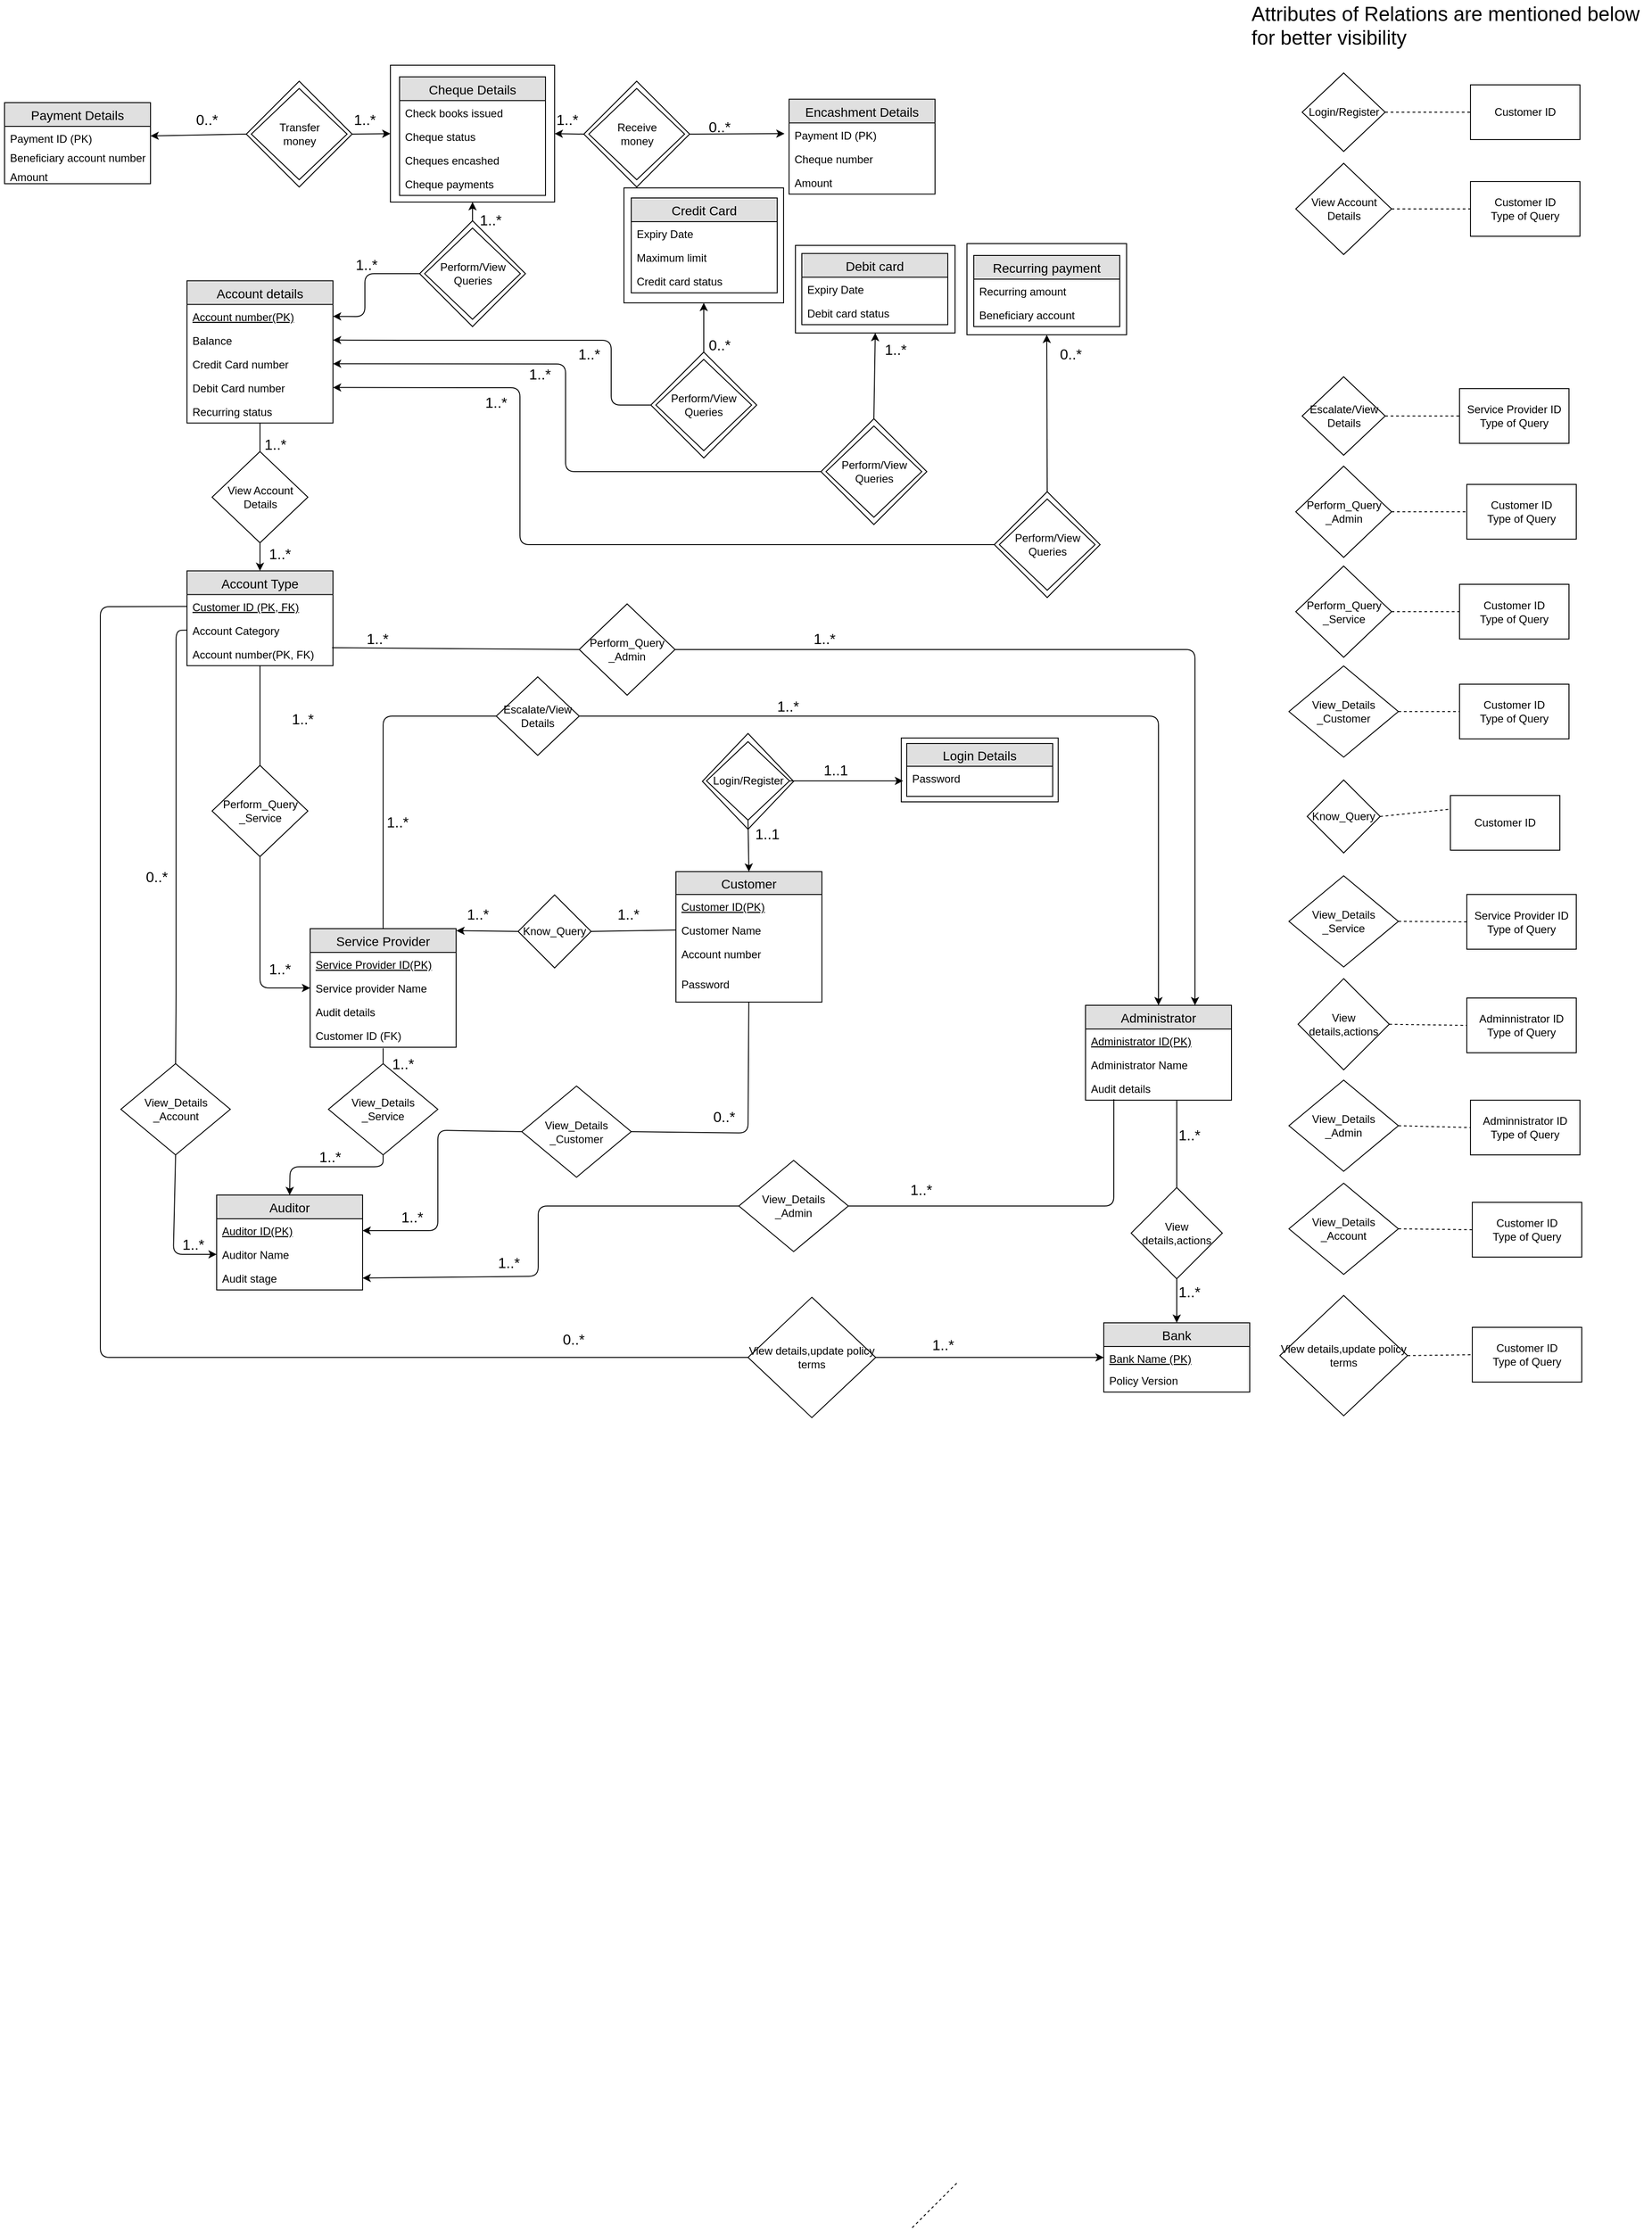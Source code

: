 <mxfile version="12.1.3" pages="1"><diagram id="zpxpKlG2jKu3BXCOAflC" name="Page-1"><mxGraphModel dx="1373" dy="528" grid="1" gridSize="10" guides="1" tooltips="1" connect="1" arrows="1" fold="1" page="1" pageScale="1" pageWidth="827" pageHeight="1169" math="0" shadow="0"><root><mxCell id="0"/><mxCell id="1" parent="0"/><mxCell id="HKjshdr4DJ6nCMioum4p-1" value="" style="rhombus;whiteSpace=wrap;html=1;" vertex="1" parent="1"><mxGeometry x="1130" y="974" width="100" height="105" as="geometry"/></mxCell><mxCell id="HKjshdr4DJ6nCMioum4p-2" value="" style="rounded=0;whiteSpace=wrap;html=1;" vertex="1" parent="1"><mxGeometry x="1348" y="979" width="172" height="70" as="geometry"/></mxCell><mxCell id="HKjshdr4DJ6nCMioum4p-3" value="" style="rounded=0;whiteSpace=wrap;html=1;" vertex="1" parent="1"><mxGeometry x="788" y="241.5" width="180" height="150" as="geometry"/></mxCell><mxCell id="HKjshdr4DJ6nCMioum4p-4" value="" style="rounded=0;whiteSpace=wrap;html=1;" vertex="1" parent="1"><mxGeometry x="1420" y="437" width="175" height="100" as="geometry"/></mxCell><mxCell id="HKjshdr4DJ6nCMioum4p-5" value="" style="rounded=0;whiteSpace=wrap;html=1;" vertex="1" parent="1"><mxGeometry x="1232" y="439" width="175" height="96" as="geometry"/></mxCell><mxCell id="HKjshdr4DJ6nCMioum4p-6" value="" style="rounded=0;whiteSpace=wrap;html=1;" vertex="1" parent="1"><mxGeometry x="1044" y="376" width="175" height="126" as="geometry"/></mxCell><mxCell id="HKjshdr4DJ6nCMioum4p-7" value="" style="group" vertex="1" connectable="0" parent="1"><mxGeometry x="1000" y="259" width="116" height="116" as="geometry"/></mxCell><mxCell id="HKjshdr4DJ6nCMioum4p-8" value="" style="rhombus;whiteSpace=wrap;html=1;" vertex="1" parent="HKjshdr4DJ6nCMioum4p-7"><mxGeometry width="116" height="116" as="geometry"/></mxCell><mxCell id="HKjshdr4DJ6nCMioum4p-9" value="Receive&lt;br&gt;money" style="rhombus;whiteSpace=wrap;html=1;" vertex="1" parent="HKjshdr4DJ6nCMioum4p-7"><mxGeometry x="5.5" y="8" width="105" height="100" as="geometry"/></mxCell><mxCell id="HKjshdr4DJ6nCMioum4p-10" value="Customer" style="swimlane;fontStyle=0;childLayout=stackLayout;horizontal=1;startSize=25;fillColor=#e0e0e0;horizontalStack=0;resizeParent=1;resizeParentMax=0;resizeLast=0;collapsible=1;marginBottom=0;swimlaneFillColor=#ffffff;align=center;fontSize=14;" vertex="1" parent="1"><mxGeometry x="1101" y="1125.5" width="160" height="143" as="geometry"/></mxCell><mxCell id="HKjshdr4DJ6nCMioum4p-11" value="Customer ID(PK)" style="text;strokeColor=none;fillColor=none;spacingLeft=4;spacingRight=4;overflow=hidden;rotatable=0;points=[[0,0.5],[1,0.5]];portConstraint=eastwest;fontSize=12;fontStyle=4" vertex="1" parent="HKjshdr4DJ6nCMioum4p-10"><mxGeometry y="25" width="160" height="26" as="geometry"/></mxCell><mxCell id="HKjshdr4DJ6nCMioum4p-12" value="Customer Name" style="text;strokeColor=none;fillColor=none;spacingLeft=4;spacingRight=4;overflow=hidden;rotatable=0;points=[[0,0.5],[1,0.5]];portConstraint=eastwest;fontSize=12;" vertex="1" parent="HKjshdr4DJ6nCMioum4p-10"><mxGeometry y="51" width="160" height="26" as="geometry"/></mxCell><mxCell id="HKjshdr4DJ6nCMioum4p-13" value="Account number &#10;&#10;&#10;&#10;&#10;&#10;&#10;&#10;&#10;&#10;&#10;&#10;&#10;&#10;&#10;&#10;&#10;" style="text;strokeColor=none;fillColor=none;spacingLeft=4;spacingRight=4;overflow=hidden;rotatable=0;points=[[0,0.5],[1,0.5]];portConstraint=eastwest;fontSize=12;" vertex="1" parent="HKjshdr4DJ6nCMioum4p-10"><mxGeometry y="77" width="160" height="33" as="geometry"/></mxCell><mxCell id="HKjshdr4DJ6nCMioum4p-14" value="Password" style="text;strokeColor=none;fillColor=none;spacingLeft=4;spacingRight=4;overflow=hidden;rotatable=0;points=[[0,0.5],[1,0.5]];portConstraint=eastwest;fontSize=12;" vertex="1" parent="HKjshdr4DJ6nCMioum4p-10"><mxGeometry y="110" width="160" height="33" as="geometry"/></mxCell><mxCell id="HKjshdr4DJ6nCMioum4p-15" value="Service Provider" style="swimlane;fontStyle=0;childLayout=stackLayout;horizontal=1;startSize=26;fillColor=#e0e0e0;horizontalStack=0;resizeParent=1;resizeParentMax=0;resizeLast=0;collapsible=1;marginBottom=0;swimlaneFillColor=#ffffff;align=center;fontSize=14;" vertex="1" parent="1"><mxGeometry x="700" y="1188" width="160" height="130" as="geometry"/></mxCell><mxCell id="HKjshdr4DJ6nCMioum4p-16" value="Service Provider ID(PK)" style="text;strokeColor=none;fillColor=none;spacingLeft=4;spacingRight=4;overflow=hidden;rotatable=0;points=[[0,0.5],[1,0.5]];portConstraint=eastwest;fontSize=12;fontStyle=4" vertex="1" parent="HKjshdr4DJ6nCMioum4p-15"><mxGeometry y="26" width="160" height="26" as="geometry"/></mxCell><mxCell id="HKjshdr4DJ6nCMioum4p-17" value="Service provider Name" style="text;strokeColor=none;fillColor=none;spacingLeft=4;spacingRight=4;overflow=hidden;rotatable=0;points=[[0,0.5],[1,0.5]];portConstraint=eastwest;fontSize=12;" vertex="1" parent="HKjshdr4DJ6nCMioum4p-15"><mxGeometry y="52" width="160" height="26" as="geometry"/></mxCell><mxCell id="HKjshdr4DJ6nCMioum4p-18" value="Audit details" style="text;strokeColor=none;fillColor=none;spacingLeft=4;spacingRight=4;overflow=hidden;rotatable=0;points=[[0,0.5],[1,0.5]];portConstraint=eastwest;fontSize=12;" vertex="1" parent="HKjshdr4DJ6nCMioum4p-15"><mxGeometry y="78" width="160" height="26" as="geometry"/></mxCell><mxCell id="HKjshdr4DJ6nCMioum4p-19" value="Customer ID (FK)" style="text;strokeColor=none;fillColor=none;spacingLeft=4;spacingRight=4;overflow=hidden;rotatable=0;points=[[0,0.5],[1,0.5]];portConstraint=eastwest;fontSize=12;" vertex="1" parent="HKjshdr4DJ6nCMioum4p-15"><mxGeometry y="104" width="160" height="26" as="geometry"/></mxCell><mxCell id="HKjshdr4DJ6nCMioum4p-20" value="Auditor" style="swimlane;fontStyle=0;childLayout=stackLayout;horizontal=1;startSize=26;fillColor=#e0e0e0;horizontalStack=0;resizeParent=1;resizeParentMax=0;resizeLast=0;collapsible=1;marginBottom=0;swimlaneFillColor=#ffffff;align=center;fontSize=14;" vertex="1" parent="1"><mxGeometry x="597.5" y="1480" width="160" height="104" as="geometry"/></mxCell><mxCell id="HKjshdr4DJ6nCMioum4p-21" value="Auditor ID(PK)" style="text;strokeColor=none;fillColor=none;spacingLeft=4;spacingRight=4;overflow=hidden;rotatable=0;points=[[0,0.5],[1,0.5]];portConstraint=eastwest;fontSize=12;fontStyle=4" vertex="1" parent="HKjshdr4DJ6nCMioum4p-20"><mxGeometry y="26" width="160" height="26" as="geometry"/></mxCell><mxCell id="HKjshdr4DJ6nCMioum4p-22" value="Auditor Name" style="text;strokeColor=none;fillColor=none;spacingLeft=4;spacingRight=4;overflow=hidden;rotatable=0;points=[[0,0.5],[1,0.5]];portConstraint=eastwest;fontSize=12;" vertex="1" parent="HKjshdr4DJ6nCMioum4p-20"><mxGeometry y="52" width="160" height="26" as="geometry"/></mxCell><mxCell id="HKjshdr4DJ6nCMioum4p-23" value="Audit stage" style="text;strokeColor=none;fillColor=none;spacingLeft=4;spacingRight=4;overflow=hidden;rotatable=0;points=[[0,0.5],[1,0.5]];portConstraint=eastwest;fontSize=12;" vertex="1" parent="HKjshdr4DJ6nCMioum4p-20"><mxGeometry y="78" width="160" height="26" as="geometry"/></mxCell><mxCell id="HKjshdr4DJ6nCMioum4p-24" value="Bank" style="swimlane;fontStyle=0;childLayout=stackLayout;horizontal=1;startSize=26;fillColor=#e0e0e0;horizontalStack=0;resizeParent=1;resizeParentMax=0;resizeLast=0;collapsible=1;marginBottom=0;swimlaneFillColor=#ffffff;align=center;fontSize=14;" vertex="1" parent="1"><mxGeometry x="1570" y="1620" width="160" height="76" as="geometry"/></mxCell><mxCell id="HKjshdr4DJ6nCMioum4p-25" value="Bank Name (PK)" style="text;strokeColor=none;fillColor=none;spacingLeft=4;spacingRight=4;overflow=hidden;rotatable=0;points=[[0,0.5],[1,0.5]];portConstraint=eastwest;fontSize=12;fontStyle=4" vertex="1" parent="HKjshdr4DJ6nCMioum4p-24"><mxGeometry y="26" width="160" height="24" as="geometry"/></mxCell><mxCell id="HKjshdr4DJ6nCMioum4p-26" value="Policy Version" style="text;strokeColor=none;fillColor=none;spacingLeft=4;spacingRight=4;overflow=hidden;rotatable=0;points=[[0,0.5],[1,0.5]];portConstraint=eastwest;fontSize=12;" vertex="1" parent="HKjshdr4DJ6nCMioum4p-24"><mxGeometry y="50" width="160" height="26" as="geometry"/></mxCell><mxCell id="HKjshdr4DJ6nCMioum4p-27" value="Administrator " style="swimlane;fontStyle=0;childLayout=stackLayout;horizontal=1;startSize=26;fillColor=#e0e0e0;horizontalStack=0;resizeParent=1;resizeParentMax=0;resizeLast=0;collapsible=1;marginBottom=0;swimlaneFillColor=#ffffff;align=center;fontSize=14;" vertex="1" parent="1"><mxGeometry x="1550" y="1272" width="160" height="104" as="geometry"/></mxCell><mxCell id="HKjshdr4DJ6nCMioum4p-28" value="Administrator ID(PK)" style="text;strokeColor=none;fillColor=none;spacingLeft=4;spacingRight=4;overflow=hidden;rotatable=0;points=[[0,0.5],[1,0.5]];portConstraint=eastwest;fontSize=12;fontStyle=4" vertex="1" parent="HKjshdr4DJ6nCMioum4p-27"><mxGeometry y="26" width="160" height="26" as="geometry"/></mxCell><mxCell id="HKjshdr4DJ6nCMioum4p-29" value="Administrator Name" style="text;strokeColor=none;fillColor=none;spacingLeft=4;spacingRight=4;overflow=hidden;rotatable=0;points=[[0,0.5],[1,0.5]];portConstraint=eastwest;fontSize=12;" vertex="1" parent="HKjshdr4DJ6nCMioum4p-27"><mxGeometry y="52" width="160" height="26" as="geometry"/></mxCell><mxCell id="HKjshdr4DJ6nCMioum4p-30" value="Audit details" style="text;strokeColor=none;fillColor=none;spacingLeft=4;spacingRight=4;overflow=hidden;rotatable=0;points=[[0,0.5],[1,0.5]];portConstraint=eastwest;fontSize=12;" vertex="1" parent="HKjshdr4DJ6nCMioum4p-27"><mxGeometry y="78" width="160" height="26" as="geometry"/></mxCell><mxCell id="HKjshdr4DJ6nCMioum4p-31" value="View_Details&lt;br&gt;_Account" style="rhombus;whiteSpace=wrap;html=1;" vertex="1" parent="1"><mxGeometry x="492.5" y="1336" width="120" height="100" as="geometry"/></mxCell><mxCell id="HKjshdr4DJ6nCMioum4p-32" value="View details,update policy terms" style="rhombus;whiteSpace=wrap;html=1;" vertex="1" parent="1"><mxGeometry x="1180" y="1592" width="140" height="132" as="geometry"/></mxCell><mxCell id="HKjshdr4DJ6nCMioum4p-33" value="View details,actions" style="rhombus;whiteSpace=wrap;html=1;" vertex="1" parent="1"><mxGeometry x="1600" y="1471.786" width="100" height="100" as="geometry"/></mxCell><mxCell id="HKjshdr4DJ6nCMioum4p-34" value="Account details" style="swimlane;fontStyle=0;childLayout=stackLayout;horizontal=1;startSize=26;fillColor=#e0e0e0;horizontalStack=0;resizeParent=1;resizeParentMax=0;resizeLast=0;collapsible=1;marginBottom=0;swimlaneFillColor=#ffffff;align=center;fontSize=14;" vertex="1" parent="1"><mxGeometry x="565" y="477.794" width="160" height="156" as="geometry"/></mxCell><mxCell id="HKjshdr4DJ6nCMioum4p-35" value="Account number(PK)" style="text;strokeColor=none;fillColor=none;spacingLeft=4;spacingRight=4;overflow=hidden;rotatable=0;points=[[0,0.5],[1,0.5]];portConstraint=eastwest;fontSize=12;fontStyle=4" vertex="1" parent="HKjshdr4DJ6nCMioum4p-34"><mxGeometry y="26" width="160" height="26" as="geometry"/></mxCell><mxCell id="HKjshdr4DJ6nCMioum4p-36" value="Balance" style="text;strokeColor=none;fillColor=none;spacingLeft=4;spacingRight=4;overflow=hidden;rotatable=0;points=[[0,0.5],[1,0.5]];portConstraint=eastwest;fontSize=12;" vertex="1" parent="HKjshdr4DJ6nCMioum4p-34"><mxGeometry y="52" width="160" height="26" as="geometry"/></mxCell><mxCell id="HKjshdr4DJ6nCMioum4p-37" value="Credit Card number" style="text;strokeColor=none;fillColor=none;spacingLeft=4;spacingRight=4;overflow=hidden;rotatable=0;points=[[0,0.5],[1,0.5]];portConstraint=eastwest;fontSize=12;" vertex="1" parent="HKjshdr4DJ6nCMioum4p-34"><mxGeometry y="78" width="160" height="26" as="geometry"/></mxCell><mxCell id="HKjshdr4DJ6nCMioum4p-38" value="Debit Card number" style="text;strokeColor=none;fillColor=none;spacingLeft=4;spacingRight=4;overflow=hidden;rotatable=0;points=[[0,0.5],[1,0.5]];portConstraint=eastwest;fontSize=12;" vertex="1" parent="HKjshdr4DJ6nCMioum4p-34"><mxGeometry y="104" width="160" height="26" as="geometry"/></mxCell><mxCell id="HKjshdr4DJ6nCMioum4p-39" value="Recurring status" style="text;strokeColor=none;fillColor=none;spacingLeft=4;spacingRight=4;overflow=hidden;rotatable=0;points=[[0,0.5],[1,0.5]];portConstraint=eastwest;fontSize=12;" vertex="1" parent="HKjshdr4DJ6nCMioum4p-34"><mxGeometry y="130" width="160" height="26" as="geometry"/></mxCell><mxCell id="HKjshdr4DJ6nCMioum4p-40" value="Recurring payment" style="swimlane;fontStyle=0;childLayout=stackLayout;horizontal=1;startSize=26;fillColor=#e0e0e0;horizontalStack=0;resizeParent=1;resizeParentMax=0;resizeLast=0;collapsible=1;marginBottom=0;swimlaneFillColor=#ffffff;align=center;fontSize=14;" vertex="1" parent="1"><mxGeometry x="1427.5" y="450" width="160" height="78" as="geometry"/></mxCell><mxCell id="HKjshdr4DJ6nCMioum4p-41" value="Recurring amount" style="text;strokeColor=none;fillColor=none;spacingLeft=4;spacingRight=4;overflow=hidden;rotatable=0;points=[[0,0.5],[1,0.5]];portConstraint=eastwest;fontSize=12;" vertex="1" parent="HKjshdr4DJ6nCMioum4p-40"><mxGeometry y="26" width="160" height="26" as="geometry"/></mxCell><mxCell id="HKjshdr4DJ6nCMioum4p-42" value="Beneficiary account" style="text;strokeColor=none;fillColor=none;spacingLeft=4;spacingRight=4;overflow=hidden;rotatable=0;points=[[0,0.5],[1,0.5]];portConstraint=eastwest;fontSize=12;" vertex="1" parent="HKjshdr4DJ6nCMioum4p-40"><mxGeometry y="52" width="160" height="26" as="geometry"/></mxCell><mxCell id="HKjshdr4DJ6nCMioum4p-43" value="Debit card" style="swimlane;fontStyle=0;childLayout=stackLayout;horizontal=1;startSize=26;fillColor=#e0e0e0;horizontalStack=0;resizeParent=1;resizeParentMax=0;resizeLast=0;collapsible=1;marginBottom=0;swimlaneFillColor=#ffffff;align=center;fontSize=14;" vertex="1" parent="1"><mxGeometry x="1239" y="447.9" width="160" height="78" as="geometry"/></mxCell><mxCell id="HKjshdr4DJ6nCMioum4p-44" value="Expiry Date" style="text;strokeColor=none;fillColor=none;spacingLeft=4;spacingRight=4;overflow=hidden;rotatable=0;points=[[0,0.5],[1,0.5]];portConstraint=eastwest;fontSize=12;" vertex="1" parent="HKjshdr4DJ6nCMioum4p-43"><mxGeometry y="26" width="160" height="26" as="geometry"/></mxCell><mxCell id="HKjshdr4DJ6nCMioum4p-45" value="Debit card status" style="text;strokeColor=none;fillColor=none;spacingLeft=4;spacingRight=4;overflow=hidden;rotatable=0;points=[[0,0.5],[1,0.5]];portConstraint=eastwest;fontSize=12;" vertex="1" parent="HKjshdr4DJ6nCMioum4p-43"><mxGeometry y="52" width="160" height="26" as="geometry"/></mxCell><mxCell id="HKjshdr4DJ6nCMioum4p-46" value="Credit Card" style="swimlane;fontStyle=0;childLayout=stackLayout;horizontal=1;startSize=26;fillColor=#e0e0e0;horizontalStack=0;resizeParent=1;resizeParentMax=0;resizeLast=0;collapsible=1;marginBottom=0;swimlaneFillColor=#ffffff;align=center;fontSize=14;" vertex="1" parent="1"><mxGeometry x="1052" y="387" width="160" height="104" as="geometry"/></mxCell><mxCell id="HKjshdr4DJ6nCMioum4p-47" value="Expiry Date" style="text;strokeColor=none;fillColor=none;spacingLeft=4;spacingRight=4;overflow=hidden;rotatable=0;points=[[0,0.5],[1,0.5]];portConstraint=eastwest;fontSize=12;" vertex="1" parent="HKjshdr4DJ6nCMioum4p-46"><mxGeometry y="26" width="160" height="26" as="geometry"/></mxCell><mxCell id="HKjshdr4DJ6nCMioum4p-48" value="Maximum limit" style="text;strokeColor=none;fillColor=none;spacingLeft=4;spacingRight=4;overflow=hidden;rotatable=0;points=[[0,0.5],[1,0.5]];portConstraint=eastwest;fontSize=12;" vertex="1" parent="HKjshdr4DJ6nCMioum4p-46"><mxGeometry y="52" width="160" height="26" as="geometry"/></mxCell><mxCell id="HKjshdr4DJ6nCMioum4p-49" value="Credit card status" style="text;strokeColor=none;fillColor=none;spacingLeft=4;spacingRight=4;overflow=hidden;rotatable=0;points=[[0,0.5],[1,0.5]];portConstraint=eastwest;fontSize=12;" vertex="1" parent="HKjshdr4DJ6nCMioum4p-46"><mxGeometry y="78" width="160" height="26" as="geometry"/></mxCell><mxCell id="HKjshdr4DJ6nCMioum4p-50" value="" style="endArrow=none;dashed=1;html=1;" edge="1" parent="1"><mxGeometry width="50" height="50" relative="1" as="geometry"><mxPoint x="1360" y="2612" as="sourcePoint"/><mxPoint x="1410" y="2562" as="targetPoint"/></mxGeometry></mxCell><mxCell id="HKjshdr4DJ6nCMioum4p-51" value="Perform_Query&lt;br&gt;_Admin" style="rhombus;whiteSpace=wrap;html=1;" vertex="1" parent="1"><mxGeometry x="995" y="832" width="105" height="100" as="geometry"/></mxCell><mxCell id="HKjshdr4DJ6nCMioum4p-52" value="Perform_Query&lt;br&gt;_Service" style="rhombus;whiteSpace=wrap;html=1;" vertex="1" parent="1"><mxGeometry x="592.5" y="1009" width="105" height="100" as="geometry"/></mxCell><mxCell id="HKjshdr4DJ6nCMioum4p-53" value="" style="endArrow=none;html=1;exitX=0.5;exitY=0;exitDx=0;exitDy=0;entryX=0.625;entryY=1.023;entryDx=0;entryDy=0;entryPerimeter=0;" edge="1" parent="1" source="HKjshdr4DJ6nCMioum4p-33" target="HKjshdr4DJ6nCMioum4p-30"><mxGeometry width="50" height="50" relative="1" as="geometry"><mxPoint x="1670" y="1387.786" as="sourcePoint"/><mxPoint x="1672" y="1366" as="targetPoint"/></mxGeometry></mxCell><mxCell id="HKjshdr4DJ6nCMioum4p-54" value="Account Type" style="swimlane;fontStyle=0;childLayout=stackLayout;horizontal=1;startSize=26;fillColor=#e0e0e0;horizontalStack=0;resizeParent=1;resizeParentMax=0;resizeLast=0;collapsible=1;marginBottom=0;swimlaneFillColor=#ffffff;align=center;fontSize=14;" vertex="1" parent="1"><mxGeometry x="565" y="795.794" width="160" height="104" as="geometry"/></mxCell><mxCell id="HKjshdr4DJ6nCMioum4p-55" value="Customer ID (PK, FK)" style="text;strokeColor=none;fillColor=none;spacingLeft=4;spacingRight=4;overflow=hidden;rotatable=0;points=[[0,0.5],[1,0.5]];portConstraint=eastwest;fontSize=12;fontStyle=4" vertex="1" parent="HKjshdr4DJ6nCMioum4p-54"><mxGeometry y="26" width="160" height="26" as="geometry"/></mxCell><mxCell id="HKjshdr4DJ6nCMioum4p-56" value="Account Category" style="text;strokeColor=none;fillColor=none;spacingLeft=4;spacingRight=4;overflow=hidden;rotatable=0;points=[[0,0.5],[1,0.5]];portConstraint=eastwest;fontSize=12;" vertex="1" parent="HKjshdr4DJ6nCMioum4p-54"><mxGeometry y="52" width="160" height="26" as="geometry"/></mxCell><mxCell id="HKjshdr4DJ6nCMioum4p-57" value="Account number(PK, FK)" style="text;strokeColor=none;fillColor=none;spacingLeft=4;spacingRight=4;overflow=hidden;rotatable=0;points=[[0,0.5],[1,0.5]];portConstraint=eastwest;fontSize=12;" vertex="1" parent="HKjshdr4DJ6nCMioum4p-54"><mxGeometry y="78" width="160" height="26" as="geometry"/></mxCell><mxCell id="HKjshdr4DJ6nCMioum4p-58" value="Cheque Details" style="swimlane;fontStyle=0;childLayout=stackLayout;horizontal=1;startSize=26;fillColor=#e0e0e0;horizontalStack=0;resizeParent=1;resizeParentMax=0;resizeLast=0;collapsible=1;marginBottom=0;swimlaneFillColor=#ffffff;align=center;fontSize=14;" vertex="1" parent="1"><mxGeometry x="798" y="254.294" width="160" height="130" as="geometry"/></mxCell><mxCell id="HKjshdr4DJ6nCMioum4p-59" value="Check books issued" style="text;strokeColor=none;fillColor=none;spacingLeft=4;spacingRight=4;overflow=hidden;rotatable=0;points=[[0,0.5],[1,0.5]];portConstraint=eastwest;fontSize=12;" vertex="1" parent="HKjshdr4DJ6nCMioum4p-58"><mxGeometry y="26" width="160" height="26" as="geometry"/></mxCell><mxCell id="HKjshdr4DJ6nCMioum4p-60" value="Cheque status" style="text;strokeColor=none;fillColor=none;spacingLeft=4;spacingRight=4;overflow=hidden;rotatable=0;points=[[0,0.5],[1,0.5]];portConstraint=eastwest;fontSize=12;" vertex="1" parent="HKjshdr4DJ6nCMioum4p-58"><mxGeometry y="52" width="160" height="26" as="geometry"/></mxCell><mxCell id="HKjshdr4DJ6nCMioum4p-61" value="Cheques encashed" style="text;strokeColor=none;fillColor=none;spacingLeft=4;spacingRight=4;overflow=hidden;rotatable=0;points=[[0,0.5],[1,0.5]];portConstraint=eastwest;fontSize=12;" vertex="1" parent="HKjshdr4DJ6nCMioum4p-58"><mxGeometry y="78" width="160" height="26" as="geometry"/></mxCell><mxCell id="HKjshdr4DJ6nCMioum4p-62" value="Cheque payments" style="text;strokeColor=none;fillColor=none;spacingLeft=4;spacingRight=4;overflow=hidden;rotatable=0;points=[[0,0.5],[1,0.5]];portConstraint=eastwest;fontSize=12;" vertex="1" parent="HKjshdr4DJ6nCMioum4p-58"><mxGeometry y="104" width="160" height="26" as="geometry"/></mxCell><mxCell id="HKjshdr4DJ6nCMioum4p-63" value="Login Details" style="swimlane;fontStyle=0;childLayout=stackLayout;horizontal=1;startSize=25;fillColor=#e0e0e0;horizontalStack=0;resizeParent=1;resizeParentMax=0;resizeLast=0;collapsible=1;marginBottom=0;swimlaneFillColor=#ffffff;align=center;fontSize=14;" vertex="1" parent="1"><mxGeometry x="1354" y="985" width="160" height="58" as="geometry"/></mxCell><mxCell id="HKjshdr4DJ6nCMioum4p-64" value="Password" style="text;strokeColor=none;fillColor=none;spacingLeft=4;spacingRight=4;overflow=hidden;rotatable=0;points=[[0,0.5],[1,0.5]];portConstraint=eastwest;fontSize=12;" vertex="1" parent="HKjshdr4DJ6nCMioum4p-63"><mxGeometry y="25" width="160" height="33" as="geometry"/></mxCell><mxCell id="HKjshdr4DJ6nCMioum4p-65" value="" style="endArrow=classic;html=1;exitX=0;exitY=0.5;exitDx=0;exitDy=0;entryX=1;entryY=0.5;entryDx=0;entryDy=0;" edge="1" parent="1" source="HKjshdr4DJ6nCMioum4p-68" target="HKjshdr4DJ6nCMioum4p-35"><mxGeometry width="50" height="50" relative="1" as="geometry"><mxPoint x="780" y="742" as="sourcePoint"/><mxPoint x="770" y="692" as="targetPoint"/><Array as="points"><mxPoint x="760" y="470"/><mxPoint x="760" y="517"/></Array></mxGeometry></mxCell><mxCell id="HKjshdr4DJ6nCMioum4p-66" value="" style="group" vertex="1" connectable="0" parent="1"><mxGeometry x="820" y="412" width="116" height="116" as="geometry"/></mxCell><mxCell id="HKjshdr4DJ6nCMioum4p-67" value="" style="rhombus;whiteSpace=wrap;html=1;" vertex="1" parent="HKjshdr4DJ6nCMioum4p-66"><mxGeometry width="116" height="116" as="geometry"/></mxCell><mxCell id="HKjshdr4DJ6nCMioum4p-68" value="Perform/View Queries" style="rhombus;whiteSpace=wrap;html=1;" vertex="1" parent="HKjshdr4DJ6nCMioum4p-66"><mxGeometry x="5.5" y="8" width="105" height="100" as="geometry"/></mxCell><mxCell id="HKjshdr4DJ6nCMioum4p-69" value="" style="endArrow=classic;html=1;exitX=0;exitY=0.5;exitDx=0;exitDy=0;entryX=1;entryY=0.5;entryDx=0;entryDy=0;" edge="1" parent="1" source="HKjshdr4DJ6nCMioum4p-8" target="HKjshdr4DJ6nCMioum4p-3"><mxGeometry width="50" height="50" relative="1" as="geometry"><mxPoint x="925" y="289" as="sourcePoint"/><mxPoint x="980" y="339" as="targetPoint"/><Array as="points"/></mxGeometry></mxCell><mxCell id="HKjshdr4DJ6nCMioum4p-70" value="" style="endArrow=classic;html=1;exitX=0.5;exitY=0;exitDx=0;exitDy=0;entryX=0.5;entryY=1;entryDx=0;entryDy=0;" edge="1" parent="1" source="HKjshdr4DJ6nCMioum4p-67" target="HKjshdr4DJ6nCMioum4p-3"><mxGeometry width="50" height="50" relative="1" as="geometry"><mxPoint x="880" y="480" as="sourcePoint"/><mxPoint x="877" y="689" as="targetPoint"/></mxGeometry></mxCell><mxCell id="HKjshdr4DJ6nCMioum4p-71" value="View Account&lt;br&gt;Details" style="rhombus;whiteSpace=wrap;html=1;" vertex="1" parent="1"><mxGeometry x="592.5" y="665" width="105" height="100" as="geometry"/></mxCell><mxCell id="HKjshdr4DJ6nCMioum4p-72" value="" style="endArrow=classic;html=1;exitX=0.5;exitY=1;exitDx=0;exitDy=0;entryX=0.5;entryY=0;entryDx=0;entryDy=0;" edge="1" parent="1" source="HKjshdr4DJ6nCMioum4p-71" target="HKjshdr4DJ6nCMioum4p-54"><mxGeometry width="50" height="50" relative="1" as="geometry"><mxPoint x="560" y="760" as="sourcePoint"/><mxPoint x="480" y="740" as="targetPoint"/></mxGeometry></mxCell><mxCell id="HKjshdr4DJ6nCMioum4p-73" value="" style="endArrow=none;html=1;entryX=0.5;entryY=0;entryDx=0;entryDy=0;" edge="1" parent="1" source="HKjshdr4DJ6nCMioum4p-39" target="HKjshdr4DJ6nCMioum4p-71"><mxGeometry width="50" height="50" relative="1" as="geometry"><mxPoint x="500" y="782" as="sourcePoint"/><mxPoint x="645" y="650" as="targetPoint"/></mxGeometry></mxCell><mxCell id="HKjshdr4DJ6nCMioum4p-74" value="" style="endArrow=classic;html=1;exitX=0.5;exitY=1;exitDx=0;exitDy=0;entryX=0;entryY=0.5;entryDx=0;entryDy=0;" edge="1" parent="1" source="HKjshdr4DJ6nCMioum4p-52" target="HKjshdr4DJ6nCMioum4p-17"><mxGeometry width="50" height="50" relative="1" as="geometry"><mxPoint x="657.5" y="1029" as="sourcePoint"/><mxPoint x="655.246" y="909.794" as="targetPoint"/><Array as="points"><mxPoint x="645" y="1253"/></Array></mxGeometry></mxCell><mxCell id="HKjshdr4DJ6nCMioum4p-75" value="" style="endArrow=none;html=1;exitX=0.5;exitY=0;exitDx=0;exitDy=0;" edge="1" parent="1" source="HKjshdr4DJ6nCMioum4p-52" target="HKjshdr4DJ6nCMioum4p-57"><mxGeometry width="50" height="50" relative="1" as="geometry"><mxPoint x="630" y="932" as="sourcePoint"/><mxPoint x="680" y="882" as="targetPoint"/></mxGeometry></mxCell><mxCell id="HKjshdr4DJ6nCMioum4p-76" value="" style="endArrow=classic;html=1;entryX=0.75;entryY=0;entryDx=0;entryDy=0;exitX=1;exitY=0.5;exitDx=0;exitDy=0;" edge="1" parent="1" source="HKjshdr4DJ6nCMioum4p-51" target="HKjshdr4DJ6nCMioum4p-27"><mxGeometry width="50" height="50" relative="1" as="geometry"><mxPoint x="1350.46" y="862.002" as="sourcePoint"/><mxPoint x="1650" y="964" as="targetPoint"/><Array as="points"><mxPoint x="1670" y="882"/></Array></mxGeometry></mxCell><mxCell id="HKjshdr4DJ6nCMioum4p-77" value="" style="endArrow=none;html=1;entryX=0;entryY=0.5;entryDx=0;entryDy=0;exitX=0.994;exitY=0.239;exitDx=0;exitDy=0;exitPerimeter=0;" edge="1" parent="1" source="HKjshdr4DJ6nCMioum4p-57" target="HKjshdr4DJ6nCMioum4p-51"><mxGeometry width="50" height="50" relative="1" as="geometry"><mxPoint x="740" y="882" as="sourcePoint"/><mxPoint x="860" y="952" as="targetPoint"/><Array as="points"/></mxGeometry></mxCell><mxCell id="HKjshdr4DJ6nCMioum4p-78" value="Escalate/View&lt;br&gt;Details" style="rhombus;whiteSpace=wrap;html=1;" vertex="1" parent="1"><mxGeometry x="904" y="912" width="91" height="86" as="geometry"/></mxCell><mxCell id="HKjshdr4DJ6nCMioum4p-79" value="" style="endArrow=none;html=1;exitX=0.5;exitY=0;exitDx=0;exitDy=0;entryX=0;entryY=0.5;entryDx=0;entryDy=0;" edge="1" parent="1" source="HKjshdr4DJ6nCMioum4p-15" target="HKjshdr4DJ6nCMioum4p-78"><mxGeometry width="50" height="50" relative="1" as="geometry"><mxPoint x="780" y="1156" as="sourcePoint"/><mxPoint x="780" y="950" as="targetPoint"/><Array as="points"><mxPoint x="780" y="955"/></Array></mxGeometry></mxCell><mxCell id="HKjshdr4DJ6nCMioum4p-80" value="" style="endArrow=classic;html=1;exitX=1;exitY=0.5;exitDx=0;exitDy=0;entryX=0.5;entryY=0;entryDx=0;entryDy=0;" edge="1" parent="1" source="HKjshdr4DJ6nCMioum4p-78" target="HKjshdr4DJ6nCMioum4p-27"><mxGeometry width="50" height="50" relative="1" as="geometry"><mxPoint x="1070" y="1010" as="sourcePoint"/><mxPoint x="1630" y="1230" as="targetPoint"/><Array as="points"><mxPoint x="1630" y="955"/></Array></mxGeometry></mxCell><mxCell id="HKjshdr4DJ6nCMioum4p-81" value="Login/Register" style="rhombus;whiteSpace=wrap;html=1;" vertex="1" parent="1"><mxGeometry x="1134.5" y="983" width="91" height="86" as="geometry"/></mxCell><mxCell id="HKjshdr4DJ6nCMioum4p-82" value="" style="endArrow=classic;html=1;exitX=1;exitY=0.5;exitDx=0;exitDy=0;" edge="1" parent="1" source="HKjshdr4DJ6nCMioum4p-81"><mxGeometry width="50" height="50" relative="1" as="geometry"><mxPoint x="1280" y="1082" as="sourcePoint"/><mxPoint x="1350" y="1026" as="targetPoint"/></mxGeometry></mxCell><mxCell id="HKjshdr4DJ6nCMioum4p-83" value="" style="endArrow=classic;html=1;exitX=0.5;exitY=1;exitDx=0;exitDy=0;entryX=0.5;entryY=0;entryDx=0;entryDy=0;" edge="1" parent="1" source="HKjshdr4DJ6nCMioum4p-81" target="HKjshdr4DJ6nCMioum4p-10"><mxGeometry width="50" height="50" relative="1" as="geometry"><mxPoint x="1000" y="1082" as="sourcePoint"/><mxPoint x="1050" y="1032" as="targetPoint"/></mxGeometry></mxCell><mxCell id="HKjshdr4DJ6nCMioum4p-84" value="" style="endArrow=none;html=1;entryX=0;entryY=0.5;entryDx=0;entryDy=0;exitX=0;exitY=0.5;exitDx=0;exitDy=0;" edge="1" parent="1" source="HKjshdr4DJ6nCMioum4p-55" target="HKjshdr4DJ6nCMioum4p-32"><mxGeometry width="50" height="50" relative="1" as="geometry"><mxPoint x="430" y="832" as="sourcePoint"/><mxPoint x="1000" y="1532" as="targetPoint"/><Array as="points"><mxPoint x="470" y="835"/><mxPoint x="470" y="1658"/></Array></mxGeometry></mxCell><mxCell id="HKjshdr4DJ6nCMioum4p-85" value="" style="endArrow=classic;html=1;exitX=0.5;exitY=1;exitDx=0;exitDy=0;entryX=0.5;entryY=0;entryDx=0;entryDy=0;" edge="1" parent="1" source="HKjshdr4DJ6nCMioum4p-33" target="HKjshdr4DJ6nCMioum4p-24"><mxGeometry width="50" height="50" relative="1" as="geometry"><mxPoint x="1440" y="1552" as="sourcePoint"/><mxPoint x="1580" y="1589" as="targetPoint"/></mxGeometry></mxCell><mxCell id="HKjshdr4DJ6nCMioum4p-86" value="" style="endArrow=none;html=1;entryX=0.5;entryY=0;entryDx=0;entryDy=0;exitX=0;exitY=0.5;exitDx=0;exitDy=0;" edge="1" parent="1" source="HKjshdr4DJ6nCMioum4p-56" target="HKjshdr4DJ6nCMioum4p-31"><mxGeometry width="50" height="50" relative="1" as="geometry"><mxPoint x="594" y="932" as="sourcePoint"/><mxPoint x="610" y="1422" as="targetPoint"/><Array as="points"><mxPoint x="553" y="861"/><mxPoint x="553" y="1269"/></Array></mxGeometry></mxCell><mxCell id="HKjshdr4DJ6nCMioum4p-87" value="" style="endArrow=none;html=1;entryX=0.194;entryY=0.962;entryDx=0;entryDy=0;entryPerimeter=0;exitX=1;exitY=0.5;exitDx=0;exitDy=0;" edge="1" parent="1" source="HKjshdr4DJ6nCMioum4p-144" target="HKjshdr4DJ6nCMioum4p-30"><mxGeometry width="50" height="50" relative="1" as="geometry"><mxPoint x="1420" y="1379" as="sourcePoint"/><mxPoint x="1590" y="1372" as="targetPoint"/><Array as="points"><mxPoint x="1530" y="1492"/><mxPoint x="1581" y="1492"/></Array></mxGeometry></mxCell><mxCell id="HKjshdr4DJ6nCMioum4p-88" value="" style="endArrow=classic;html=1;exitX=0.5;exitY=1;exitDx=0;exitDy=0;entryX=0;entryY=0.5;entryDx=0;entryDy=0;" edge="1" parent="1" source="HKjshdr4DJ6nCMioum4p-31" target="HKjshdr4DJ6nCMioum4p-22"><mxGeometry width="50" height="50" relative="1" as="geometry"><mxPoint x="770" y="1532" as="sourcePoint"/><mxPoint x="820" y="1482" as="targetPoint"/><Array as="points"><mxPoint x="550" y="1545"/></Array></mxGeometry></mxCell><mxCell id="HKjshdr4DJ6nCMioum4p-89" value="" style="endArrow=none;html=1;exitX=1;exitY=0.5;exitDx=0;exitDy=0;" edge="1" parent="1" source="HKjshdr4DJ6nCMioum4p-143" target="HKjshdr4DJ6nCMioum4p-14"><mxGeometry width="50" height="50" relative="1" as="geometry"><mxPoint x="1120" y="1329" as="sourcePoint"/><mxPoint x="1190" y="1269" as="targetPoint"/><Array as="points"><mxPoint x="1180" y="1412"/></Array></mxGeometry></mxCell><mxCell id="HKjshdr4DJ6nCMioum4p-90" value="" style="endArrow=classic;html=1;exitX=1;exitY=0.5;exitDx=0;exitDy=0;entryX=0;entryY=0.5;entryDx=0;entryDy=0;" edge="1" parent="1" source="HKjshdr4DJ6nCMioum4p-32" target="HKjshdr4DJ6nCMioum4p-25"><mxGeometry width="50" height="50" relative="1" as="geometry"><mxPoint x="1380" y="1642" as="sourcePoint"/><mxPoint x="1430" y="1592" as="targetPoint"/></mxGeometry></mxCell><mxCell id="HKjshdr4DJ6nCMioum4p-91" value="&lt;font style=&quot;font-size: 16px&quot;&gt;0..*&lt;/font&gt;" style="text;html=1;resizable=0;points=[];autosize=1;align=left;verticalAlign=top;spacingTop=-4;fontColor=#000000;" vertex="1" parent="1"><mxGeometry x="1134.5" y="296.5" width="40" height="20" as="geometry"/></mxCell><mxCell id="HKjshdr4DJ6nCMioum4p-92" value="&lt;font style=&quot;font-size: 16px&quot;&gt;0..*&lt;/font&gt;" style="text;html=1;resizable=0;points=[];autosize=1;align=left;verticalAlign=top;spacingTop=-4;fontColor=#000000;" vertex="1" parent="1"><mxGeometry x="572.5" y="289" width="40" height="20" as="geometry"/></mxCell><mxCell id="HKjshdr4DJ6nCMioum4p-93" value="&lt;font style=&quot;font-size: 16px&quot;&gt;1..*&lt;/font&gt;" style="text;html=1;resizable=0;points=[];autosize=1;align=left;verticalAlign=top;spacingTop=-4;fontColor=#000000;" vertex="1" parent="1"><mxGeometry x="968" y="289" width="40" height="20" as="geometry"/></mxCell><mxCell id="HKjshdr4DJ6nCMioum4p-94" value="&lt;font style=&quot;font-size: 16px&quot;&gt;1..*&lt;/font&gt;" style="text;html=1;resizable=0;points=[];autosize=1;align=left;verticalAlign=top;spacingTop=-4;fontColor=#000000;" vertex="1" parent="1"><mxGeometry x="748" y="448" width="40" height="20" as="geometry"/></mxCell><mxCell id="HKjshdr4DJ6nCMioum4p-95" value="&lt;font style=&quot;font-size: 16px&quot;&gt;1..*&lt;/font&gt;" style="text;html=1;resizable=0;points=[];autosize=1;align=left;verticalAlign=top;spacingTop=-4;fontColor=#000000;" vertex="1" parent="1"><mxGeometry x="884" y="399" width="40" height="20" as="geometry"/></mxCell><mxCell id="HKjshdr4DJ6nCMioum4p-96" value="&lt;font style=&quot;font-size: 16px&quot;&gt;1..*&lt;/font&gt;" style="text;html=1;resizable=0;points=[];autosize=1;align=left;verticalAlign=top;spacingTop=-4;fontColor=#000000;" vertex="1" parent="1"><mxGeometry x="760" y="858" width="40" height="20" as="geometry"/></mxCell><mxCell id="HKjshdr4DJ6nCMioum4p-97" value="&lt;font style=&quot;font-size: 16px&quot;&gt;1..*&lt;/font&gt;" style="text;html=1;resizable=0;points=[];autosize=1;align=left;verticalAlign=top;spacingTop=-4;fontColor=#000000;" vertex="1" parent="1"><mxGeometry x="1250" y="858" width="40" height="20" as="geometry"/></mxCell><mxCell id="HKjshdr4DJ6nCMioum4p-98" value="&lt;font style=&quot;font-size: 16px&quot;&gt;1..1&lt;/font&gt;" style="text;html=1;resizable=0;points=[];autosize=1;align=left;verticalAlign=top;spacingTop=-4;fontColor=#000000;" vertex="1" parent="1"><mxGeometry x="1261" y="1002" width="40" height="20" as="geometry"/></mxCell><mxCell id="HKjshdr4DJ6nCMioum4p-99" value="&lt;font style=&quot;font-size: 16px&quot;&gt;1..1&lt;/font&gt;" style="text;html=1;resizable=0;points=[];autosize=1;align=left;verticalAlign=top;spacingTop=-4;fontColor=#000000;" vertex="1" parent="1"><mxGeometry x="1185.5" y="1072" width="40" height="20" as="geometry"/></mxCell><mxCell id="HKjshdr4DJ6nCMioum4p-100" value="&lt;font style=&quot;font-size: 16px&quot;&gt;1..*&lt;/font&gt;" style="text;html=1;resizable=0;points=[];autosize=1;align=left;verticalAlign=top;spacingTop=-4;fontColor=#000000;" vertex="1" parent="1"><mxGeometry x="782" y="1059" width="40" height="20" as="geometry"/></mxCell><mxCell id="HKjshdr4DJ6nCMioum4p-101" value="&lt;font style=&quot;font-size: 16px&quot;&gt;1..*&lt;/font&gt;" style="text;html=1;resizable=0;points=[];autosize=1;align=left;verticalAlign=top;spacingTop=-4;fontColor=#000000;" vertex="1" parent="1"><mxGeometry x="1210" y="932" width="40" height="20" as="geometry"/></mxCell><mxCell id="HKjshdr4DJ6nCMioum4p-102" value="&lt;font style=&quot;font-size: 16px&quot;&gt;1..*&lt;/font&gt;" style="text;html=1;resizable=0;points=[];autosize=1;align=left;verticalAlign=top;spacingTop=-4;fontColor=#000000;" vertex="1" parent="1"><mxGeometry x="677.5" y="946" width="40" height="20" as="geometry"/></mxCell><mxCell id="HKjshdr4DJ6nCMioum4p-103" value="&lt;font style=&quot;font-size: 16px&quot;&gt;1..*&lt;/font&gt;" style="text;html=1;resizable=0;points=[];autosize=1;align=left;verticalAlign=top;spacingTop=-4;fontColor=#000000;" vertex="1" parent="1"><mxGeometry x="652.5" y="765" width="40" height="20" as="geometry"/></mxCell><mxCell id="HKjshdr4DJ6nCMioum4p-104" value="&lt;font style=&quot;font-size: 16px&quot;&gt;1..*&lt;/font&gt;" style="text;html=1;resizable=0;points=[];autosize=1;align=left;verticalAlign=top;spacingTop=-4;fontColor=#000000;" vertex="1" parent="1"><mxGeometry x="652.5" y="1220" width="40" height="20" as="geometry"/></mxCell><mxCell id="HKjshdr4DJ6nCMioum4p-105" value="&lt;font style=&quot;font-size: 16px&quot;&gt;1..*&lt;/font&gt;" style="text;html=1;resizable=0;points=[];autosize=1;align=left;verticalAlign=top;spacingTop=-4;fontColor=#000000;" vertex="1" parent="1"><mxGeometry x="648" y="645" width="40" height="20" as="geometry"/></mxCell><mxCell id="HKjshdr4DJ6nCMioum4p-106" value="&lt;font style=&quot;font-size: 16px&quot;&gt;0..*&lt;/font&gt;" style="text;html=1;resizable=0;points=[];autosize=1;align=left;verticalAlign=top;spacingTop=-4;fontColor=#000000;" vertex="1" parent="1"><mxGeometry x="517.5" y="1119" width="40" height="20" as="geometry"/></mxCell><mxCell id="HKjshdr4DJ6nCMioum4p-107" value="&lt;font style=&quot;font-size: 16px&quot;&gt;0..*&lt;/font&gt;" style="text;html=1;resizable=0;points=[];autosize=1;align=left;verticalAlign=top;spacingTop=-4;fontColor=#000000;" vertex="1" parent="1"><mxGeometry x="1140" y="1382" width="40" height="20" as="geometry"/></mxCell><mxCell id="HKjshdr4DJ6nCMioum4p-108" value="&lt;font style=&quot;font-size: 16px&quot;&gt;1..*&lt;/font&gt;" style="text;html=1;resizable=0;points=[];autosize=1;align=left;verticalAlign=top;spacingTop=-4;fontColor=#000000;" vertex="1" parent="1"><mxGeometry x="1356" y="1462" width="40" height="20" as="geometry"/></mxCell><mxCell id="HKjshdr4DJ6nCMioum4p-109" value="&lt;font style=&quot;font-size: 16px&quot;&gt;1..*&lt;/font&gt;" style="text;html=1;resizable=0;points=[];autosize=1;align=left;verticalAlign=top;spacingTop=-4;fontColor=#000000;" vertex="1" parent="1"><mxGeometry x="1650" y="1402" width="40" height="20" as="geometry"/></mxCell><mxCell id="HKjshdr4DJ6nCMioum4p-110" value="&lt;font style=&quot;font-size: 16px&quot;&gt;1..*&lt;/font&gt;" style="text;html=1;resizable=0;points=[];autosize=1;align=left;verticalAlign=top;spacingTop=-4;fontColor=#000000;" vertex="1" parent="1"><mxGeometry x="1650" y="1574" width="40" height="20" as="geometry"/></mxCell><mxCell id="HKjshdr4DJ6nCMioum4p-111" value="&lt;font style=&quot;font-size: 16px&quot;&gt;1..*&lt;/font&gt;" style="text;html=1;resizable=0;points=[];autosize=1;align=left;verticalAlign=top;spacingTop=-4;fontColor=#000000;" vertex="1" parent="1"><mxGeometry x="1380" y="1632" width="40" height="20" as="geometry"/></mxCell><mxCell id="HKjshdr4DJ6nCMioum4p-112" value="&lt;font style=&quot;font-size: 16px&quot;&gt;0..*&lt;/font&gt;" style="text;html=1;resizable=0;points=[];autosize=1;align=left;verticalAlign=top;spacingTop=-4;fontColor=#000000;" vertex="1" parent="1"><mxGeometry x="975" y="1626" width="40" height="20" as="geometry"/></mxCell><mxCell id="HKjshdr4DJ6nCMioum4p-113" value="&lt;font style=&quot;font-size: 22px&quot;&gt;Attributes of Relations are mentioned below&lt;br&gt;for better visibility&lt;br&gt;&lt;/font&gt;" style="text;html=1;resizable=0;points=[];autosize=1;align=left;verticalAlign=top;spacingTop=-4;fontColor=#000000;" vertex="1" parent="1"><mxGeometry x="1730" y="170" width="440" height="40" as="geometry"/></mxCell><mxCell id="HKjshdr4DJ6nCMioum4p-114" value="" style="group" vertex="1" connectable="0" parent="1"><mxGeometry x="630" y="259" width="116" height="116" as="geometry"/></mxCell><mxCell id="HKjshdr4DJ6nCMioum4p-115" value="" style="rhombus;whiteSpace=wrap;html=1;" vertex="1" parent="HKjshdr4DJ6nCMioum4p-114"><mxGeometry width="116" height="116" as="geometry"/></mxCell><mxCell id="HKjshdr4DJ6nCMioum4p-116" value="Transfer&lt;br&gt;money" style="rhombus;whiteSpace=wrap;html=1;" vertex="1" parent="HKjshdr4DJ6nCMioum4p-114"><mxGeometry x="5.5" y="8" width="105" height="100" as="geometry"/></mxCell><mxCell id="HKjshdr4DJ6nCMioum4p-117" value="" style="endArrow=classic;html=1;exitX=1;exitY=0.5;exitDx=0;exitDy=0;entryX=0;entryY=0.5;entryDx=0;entryDy=0;" edge="1" parent="1" source="HKjshdr4DJ6nCMioum4p-115" target="HKjshdr4DJ6nCMioum4p-3"><mxGeometry width="50" height="50" relative="1" as="geometry"><mxPoint x="780" y="299" as="sourcePoint"/><mxPoint x="790" y="317" as="targetPoint"/><Array as="points"/></mxGeometry></mxCell><mxCell id="HKjshdr4DJ6nCMioum4p-118" value="" style="endArrow=classic;html=1;exitX=1;exitY=0.5;exitDx=0;exitDy=0;entryX=0;entryY=0.5;entryDx=0;entryDy=0;" edge="1" parent="1" source="HKjshdr4DJ6nCMioum4p-8"><mxGeometry width="50" height="50" relative="1" as="geometry"><mxPoint x="1080" y="269" as="sourcePoint"/><mxPoint x="1220" y="316.5" as="targetPoint"/></mxGeometry></mxCell><mxCell id="HKjshdr4DJ6nCMioum4p-119" value="" style="endArrow=classic;html=1;exitX=0;exitY=0.5;exitDx=0;exitDy=0;entryX=1;entryY=0.5;entryDx=0;entryDy=0;" edge="1" parent="1" source="HKjshdr4DJ6nCMioum4p-115" target="HKjshdr4DJ6nCMioum4p-189"><mxGeometry width="50" height="50" relative="1" as="geometry"><mxPoint x="570" y="189" as="sourcePoint"/><mxPoint x="560" y="330" as="targetPoint"/></mxGeometry></mxCell><mxCell id="HKjshdr4DJ6nCMioum4p-120" value="&lt;font style=&quot;font-size: 16px&quot;&gt;1..*&lt;/font&gt;" style="text;html=1;resizable=0;points=[];autosize=1;align=left;verticalAlign=top;spacingTop=-4;fontColor=#000000;" vertex="1" parent="1"><mxGeometry x="746" y="289" width="40" height="20" as="geometry"/></mxCell><mxCell id="HKjshdr4DJ6nCMioum4p-121" value="" style="group" vertex="1" connectable="0" parent="1"><mxGeometry x="1073.5" y="556" width="116" height="116" as="geometry"/></mxCell><mxCell id="HKjshdr4DJ6nCMioum4p-122" value="" style="rhombus;whiteSpace=wrap;html=1;" vertex="1" parent="HKjshdr4DJ6nCMioum4p-121"><mxGeometry width="116" height="116" as="geometry"/></mxCell><mxCell id="HKjshdr4DJ6nCMioum4p-123" value="Perform/View Queries" style="rhombus;whiteSpace=wrap;html=1;" vertex="1" parent="HKjshdr4DJ6nCMioum4p-121"><mxGeometry x="5.5" y="8" width="105" height="100" as="geometry"/></mxCell><mxCell id="HKjshdr4DJ6nCMioum4p-124" value="" style="group" vertex="1" connectable="0" parent="1"><mxGeometry x="1450" y="709" width="116" height="116" as="geometry"/></mxCell><mxCell id="HKjshdr4DJ6nCMioum4p-125" value="" style="rhombus;whiteSpace=wrap;html=1;" vertex="1" parent="HKjshdr4DJ6nCMioum4p-124"><mxGeometry width="116" height="116" as="geometry"/></mxCell><mxCell id="HKjshdr4DJ6nCMioum4p-126" value="Perform/View Queries" style="rhombus;whiteSpace=wrap;html=1;" vertex="1" parent="HKjshdr4DJ6nCMioum4p-124"><mxGeometry x="5.5" y="8" width="105" height="100" as="geometry"/></mxCell><mxCell id="HKjshdr4DJ6nCMioum4p-127" value="" style="group" vertex="1" connectable="0" parent="1"><mxGeometry x="1260" y="629" width="116" height="116" as="geometry"/></mxCell><mxCell id="HKjshdr4DJ6nCMioum4p-128" value="" style="rhombus;whiteSpace=wrap;html=1;" vertex="1" parent="HKjshdr4DJ6nCMioum4p-127"><mxGeometry width="116" height="116" as="geometry"/></mxCell><mxCell id="HKjshdr4DJ6nCMioum4p-129" value="Perform/View Queries" style="rhombus;whiteSpace=wrap;html=1;" vertex="1" parent="HKjshdr4DJ6nCMioum4p-127"><mxGeometry x="5.5" y="8" width="105" height="100" as="geometry"/></mxCell><mxCell id="HKjshdr4DJ6nCMioum4p-130" value="" style="endArrow=classic;html=1;entryX=1;entryY=0.5;entryDx=0;entryDy=0;exitX=0;exitY=0.5;exitDx=0;exitDy=0;" edge="1" parent="1" source="HKjshdr4DJ6nCMioum4p-122" target="HKjshdr4DJ6nCMioum4p-36"><mxGeometry width="50" height="50" relative="1" as="geometry"><mxPoint x="780" y="589" as="sourcePoint"/><mxPoint x="830" y="539" as="targetPoint"/><Array as="points"><mxPoint x="1030" y="614"/><mxPoint x="1030" y="543"/><mxPoint x="810" y="543"/></Array></mxGeometry></mxCell><mxCell id="HKjshdr4DJ6nCMioum4p-131" value="" style="endArrow=classic;html=1;exitX=0.5;exitY=0;exitDx=0;exitDy=0;entryX=0.5;entryY=1;entryDx=0;entryDy=0;" edge="1" parent="1" source="HKjshdr4DJ6nCMioum4p-122" target="HKjshdr4DJ6nCMioum4p-6"><mxGeometry width="50" height="50" relative="1" as="geometry"><mxPoint x="1210" y="609" as="sourcePoint"/><mxPoint x="1260" y="559" as="targetPoint"/></mxGeometry></mxCell><mxCell id="HKjshdr4DJ6nCMioum4p-132" value="" style="endArrow=classic;html=1;exitX=0.5;exitY=0;exitDx=0;exitDy=0;entryX=0.5;entryY=1;entryDx=0;entryDy=0;" edge="1" parent="1" source="HKjshdr4DJ6nCMioum4p-128" target="HKjshdr4DJ6nCMioum4p-5"><mxGeometry width="50" height="50" relative="1" as="geometry"><mxPoint x="1390" y="609" as="sourcePoint"/><mxPoint x="1350" y="559" as="targetPoint"/></mxGeometry></mxCell><mxCell id="HKjshdr4DJ6nCMioum4p-133" value="" style="endArrow=classic;html=1;exitX=0.5;exitY=0;exitDx=0;exitDy=0;entryX=0.5;entryY=1;entryDx=0;entryDy=0;" edge="1" parent="1" source="HKjshdr4DJ6nCMioum4p-125" target="HKjshdr4DJ6nCMioum4p-4"><mxGeometry width="50" height="50" relative="1" as="geometry"><mxPoint x="1400" y="599" as="sourcePoint"/><mxPoint x="1450" y="549" as="targetPoint"/></mxGeometry></mxCell><mxCell id="HKjshdr4DJ6nCMioum4p-134" value="" style="endArrow=classic;html=1;entryX=1;entryY=0.5;entryDx=0;entryDy=0;exitX=0;exitY=0.5;exitDx=0;exitDy=0;" edge="1" parent="1" source="HKjshdr4DJ6nCMioum4p-128" target="HKjshdr4DJ6nCMioum4p-37"><mxGeometry width="50" height="50" relative="1" as="geometry"><mxPoint x="900" y="569" as="sourcePoint"/><mxPoint x="850" y="609" as="targetPoint"/><Array as="points"><mxPoint x="980" y="687"/><mxPoint x="980" y="569"/></Array></mxGeometry></mxCell><mxCell id="HKjshdr4DJ6nCMioum4p-135" value="" style="endArrow=classic;html=1;entryX=1;entryY=0.5;entryDx=0;entryDy=0;exitX=0;exitY=0.5;exitDx=0;exitDy=0;" edge="1" parent="1" source="HKjshdr4DJ6nCMioum4p-125" target="HKjshdr4DJ6nCMioum4p-38"><mxGeometry width="50" height="50" relative="1" as="geometry"><mxPoint x="770" y="669" as="sourcePoint"/><mxPoint x="820" y="619" as="targetPoint"/><Array as="points"><mxPoint x="930" y="767"/><mxPoint x="930" y="595"/></Array></mxGeometry></mxCell><mxCell id="HKjshdr4DJ6nCMioum4p-136" value="&lt;font style=&quot;font-size: 16px&quot;&gt;1..*&lt;/font&gt;" style="text;html=1;resizable=0;points=[];autosize=1;align=left;verticalAlign=top;spacingTop=-4;fontColor=#000000;" vertex="1" parent="1"><mxGeometry x="992" y="546" width="40" height="20" as="geometry"/></mxCell><mxCell id="HKjshdr4DJ6nCMioum4p-137" value="&lt;font style=&quot;font-size: 16px&quot;&gt;1..*&lt;/font&gt;" style="text;html=1;resizable=0;points=[];autosize=1;align=left;verticalAlign=top;spacingTop=-4;fontColor=#000000;" vertex="1" parent="1"><mxGeometry x="938" y="568" width="40" height="20" as="geometry"/></mxCell><mxCell id="HKjshdr4DJ6nCMioum4p-138" value="&lt;font style=&quot;font-size: 16px&quot;&gt;1..*&lt;/font&gt;" style="text;html=1;resizable=0;points=[];autosize=1;align=left;verticalAlign=top;spacingTop=-4;fontColor=#000000;" vertex="1" parent="1"><mxGeometry x="889.5" y="599" width="40" height="20" as="geometry"/></mxCell><mxCell id="HKjshdr4DJ6nCMioum4p-139" value="&lt;font style=&quot;font-size: 16px&quot;&gt;0..*&lt;/font&gt;" style="text;html=1;resizable=0;points=[];autosize=1;align=left;verticalAlign=top;spacingTop=-4;fontColor=#000000;" vertex="1" parent="1"><mxGeometry x="1134.5" y="536" width="40" height="20" as="geometry"/></mxCell><mxCell id="HKjshdr4DJ6nCMioum4p-140" value="&lt;font style=&quot;font-size: 16px&quot;&gt;0..*&lt;/font&gt;" style="text;html=1;resizable=0;points=[];autosize=1;align=left;verticalAlign=top;spacingTop=-4;fontColor=#000000;" vertex="1" parent="1"><mxGeometry x="1520" y="546" width="40" height="20" as="geometry"/></mxCell><mxCell id="HKjshdr4DJ6nCMioum4p-141" value="&lt;font style=&quot;font-size: 16px&quot;&gt;1..*&lt;/font&gt;" style="text;html=1;resizable=0;points=[];autosize=1;align=left;verticalAlign=top;spacingTop=-4;fontColor=#000000;" vertex="1" parent="1"><mxGeometry x="1327.5" y="541" width="40" height="20" as="geometry"/></mxCell><mxCell id="HKjshdr4DJ6nCMioum4p-142" value="View_Details&lt;br&gt;_Service" style="rhombus;whiteSpace=wrap;html=1;" vertex="1" parent="1"><mxGeometry x="720" y="1336" width="120" height="100" as="geometry"/></mxCell><mxCell id="HKjshdr4DJ6nCMioum4p-143" value="View_Details&lt;br&gt;_Customer" style="rhombus;whiteSpace=wrap;html=1;" vertex="1" parent="1"><mxGeometry x="932" y="1360.5" width="120" height="100" as="geometry"/></mxCell><mxCell id="HKjshdr4DJ6nCMioum4p-144" value="View_Details&lt;br&gt;_Admin" style="rhombus;whiteSpace=wrap;html=1;" vertex="1" parent="1"><mxGeometry x="1170" y="1442" width="120" height="100" as="geometry"/></mxCell><mxCell id="HKjshdr4DJ6nCMioum4p-145" value="" style="endArrow=none;html=1;exitX=0.5;exitY=0;exitDx=0;exitDy=0;" edge="1" parent="1" source="HKjshdr4DJ6nCMioum4p-142"><mxGeometry width="50" height="50" relative="1" as="geometry"><mxPoint x="650" y="1359" as="sourcePoint"/><mxPoint x="780" y="1319" as="targetPoint"/></mxGeometry></mxCell><mxCell id="HKjshdr4DJ6nCMioum4p-146" value="" style="endArrow=classic;html=1;exitX=0.5;exitY=1;exitDx=0;exitDy=0;entryX=0.5;entryY=0;entryDx=0;entryDy=0;" edge="1" parent="1" source="HKjshdr4DJ6nCMioum4p-142" target="HKjshdr4DJ6nCMioum4p-20"><mxGeometry width="50" height="50" relative="1" as="geometry"><mxPoint x="820" y="1519" as="sourcePoint"/><mxPoint x="870" y="1469" as="targetPoint"/><Array as="points"><mxPoint x="780" y="1449"/><mxPoint x="678" y="1449"/></Array></mxGeometry></mxCell><mxCell id="HKjshdr4DJ6nCMioum4p-147" value="" style="endArrow=classic;html=1;exitX=0;exitY=0.5;exitDx=0;exitDy=0;entryX=1;entryY=0.5;entryDx=0;entryDy=0;" edge="1" parent="1" source="HKjshdr4DJ6nCMioum4p-143" target="HKjshdr4DJ6nCMioum4p-21"><mxGeometry width="50" height="50" relative="1" as="geometry"><mxPoint x="830" y="1499" as="sourcePoint"/><mxPoint x="880" y="1449" as="targetPoint"/><Array as="points"><mxPoint x="840" y="1409"/><mxPoint x="840" y="1519"/></Array></mxGeometry></mxCell><mxCell id="HKjshdr4DJ6nCMioum4p-148" value="" style="endArrow=classic;html=1;exitX=0;exitY=0.5;exitDx=0;exitDy=0;entryX=1;entryY=0.5;entryDx=0;entryDy=0;" edge="1" parent="1" source="HKjshdr4DJ6nCMioum4p-144" target="HKjshdr4DJ6nCMioum4p-23"><mxGeometry width="50" height="50" relative="1" as="geometry"><mxPoint x="890" y="1549" as="sourcePoint"/><mxPoint x="940" y="1499" as="targetPoint"/><Array as="points"><mxPoint x="950" y="1492"/><mxPoint x="950" y="1569"/></Array></mxGeometry></mxCell><mxCell id="HKjshdr4DJ6nCMioum4p-149" value="&lt;font style=&quot;font-size: 16px&quot;&gt;1..*&lt;/font&gt;" style="text;html=1;resizable=0;points=[];autosize=1;align=left;verticalAlign=top;spacingTop=-4;fontColor=#000000;" vertex="1" parent="1"><mxGeometry x="788" y="1324" width="40" height="20" as="geometry"/></mxCell><mxCell id="HKjshdr4DJ6nCMioum4p-150" value="&lt;font style=&quot;font-size: 16px&quot;&gt;1..*&lt;/font&gt;" style="text;html=1;resizable=0;points=[];autosize=1;align=left;verticalAlign=top;spacingTop=-4;fontColor=#000000;" vertex="1" parent="1"><mxGeometry x="904" y="1542" width="40" height="20" as="geometry"/></mxCell><mxCell id="HKjshdr4DJ6nCMioum4p-151" value="&lt;font style=&quot;font-size: 16px&quot;&gt;1..*&lt;/font&gt;" style="text;html=1;resizable=0;points=[];autosize=1;align=left;verticalAlign=top;spacingTop=-4;fontColor=#000000;" vertex="1" parent="1"><mxGeometry x="798" y="1492" width="40" height="20" as="geometry"/></mxCell><mxCell id="HKjshdr4DJ6nCMioum4p-152" value="&lt;font style=&quot;font-size: 16px&quot;&gt;1..*&lt;/font&gt;" style="text;html=1;resizable=0;points=[];autosize=1;align=left;verticalAlign=top;spacingTop=-4;fontColor=#000000;" vertex="1" parent="1"><mxGeometry x="708" y="1426" width="40" height="20" as="geometry"/></mxCell><mxCell id="HKjshdr4DJ6nCMioum4p-153" value="&lt;font style=&quot;font-size: 16px&quot;&gt;1..*&lt;/font&gt;" style="text;html=1;resizable=0;points=[];autosize=1;align=left;verticalAlign=top;spacingTop=-4;fontColor=#000000;" vertex="1" parent="1"><mxGeometry x="557.5" y="1522" width="40" height="20" as="geometry"/></mxCell><mxCell id="HKjshdr4DJ6nCMioum4p-154" value="View Account&lt;br&gt;Details" style="rhombus;whiteSpace=wrap;html=1;" vertex="1" parent="1"><mxGeometry x="1780.5" y="349" width="105" height="100" as="geometry"/></mxCell><mxCell id="HKjshdr4DJ6nCMioum4p-155" value="Perform_Query&lt;br&gt;_Admin" style="rhombus;whiteSpace=wrap;html=1;" vertex="1" parent="1"><mxGeometry x="1780.5" y="681" width="105" height="100" as="geometry"/></mxCell><mxCell id="HKjshdr4DJ6nCMioum4p-156" value="Perform_Query&lt;br&gt;_Service" style="rhombus;whiteSpace=wrap;html=1;" vertex="1" parent="1"><mxGeometry x="1780.5" y="790.5" width="105" height="100" as="geometry"/></mxCell><mxCell id="HKjshdr4DJ6nCMioum4p-157" value="Escalate/View&lt;br&gt;Details" style="rhombus;whiteSpace=wrap;html=1;" vertex="1" parent="1"><mxGeometry x="1787.5" y="583" width="91" height="86" as="geometry"/></mxCell><mxCell id="HKjshdr4DJ6nCMioum4p-158" value="View_Details&lt;br&gt;_Account" style="rhombus;whiteSpace=wrap;html=1;" vertex="1" parent="1"><mxGeometry x="1773" y="1467" width="120" height="100" as="geometry"/></mxCell><mxCell id="HKjshdr4DJ6nCMioum4p-159" value="View_Details&lt;br&gt;_Service" style="rhombus;whiteSpace=wrap;html=1;" vertex="1" parent="1"><mxGeometry x="1773" y="1130" width="120" height="100" as="geometry"/></mxCell><mxCell id="HKjshdr4DJ6nCMioum4p-160" value="View_Details&lt;br&gt;_Customer" style="rhombus;whiteSpace=wrap;html=1;" vertex="1" parent="1"><mxGeometry x="1773" y="900" width="120" height="100" as="geometry"/></mxCell><mxCell id="HKjshdr4DJ6nCMioum4p-161" value="View_Details&lt;br&gt;_Admin" style="rhombus;whiteSpace=wrap;html=1;" vertex="1" parent="1"><mxGeometry x="1773" y="1354" width="120" height="100" as="geometry"/></mxCell><mxCell id="HKjshdr4DJ6nCMioum4p-162" value="View details,actions" style="rhombus;whiteSpace=wrap;html=1;" vertex="1" parent="1"><mxGeometry x="1783" y="1242.786" width="100" height="100" as="geometry"/></mxCell><mxCell id="HKjshdr4DJ6nCMioum4p-163" value="View details,update policy terms" style="rhombus;whiteSpace=wrap;html=1;" vertex="1" parent="1"><mxGeometry x="1763" y="1590" width="140" height="132" as="geometry"/></mxCell><mxCell id="HKjshdr4DJ6nCMioum4p-164" value="Login/Register" style="rhombus;whiteSpace=wrap;html=1;" vertex="1" parent="1"><mxGeometry x="1787.5" y="250" width="91" height="86" as="geometry"/></mxCell><mxCell id="HKjshdr4DJ6nCMioum4p-165" value="Customer ID" style="rounded=0;whiteSpace=wrap;html=1;" vertex="1" parent="1"><mxGeometry x="1972" y="263" width="120" height="60" as="geometry"/></mxCell><mxCell id="HKjshdr4DJ6nCMioum4p-166" value="Customer ID&lt;br&gt;Type of Query" style="rounded=0;whiteSpace=wrap;html=1;" vertex="1" parent="1"><mxGeometry x="1972" y="369" width="120" height="60" as="geometry"/></mxCell><mxCell id="HKjshdr4DJ6nCMioum4p-167" value="&lt;span style=&quot;white-space: normal&quot;&gt;Service Provider ID&lt;/span&gt;&lt;br style=&quot;white-space: normal&quot;&gt;&lt;span style=&quot;white-space: normal&quot;&gt;Type of Query&lt;/span&gt;" style="rounded=0;whiteSpace=wrap;html=1;" vertex="1" parent="1"><mxGeometry x="1960" y="596" width="120" height="60" as="geometry"/></mxCell><mxCell id="HKjshdr4DJ6nCMioum4p-168" value="&lt;span style=&quot;white-space: normal&quot;&gt;Customer ID&lt;/span&gt;&lt;br style=&quot;white-space: normal&quot;&gt;&lt;span style=&quot;white-space: normal&quot;&gt;Type of Query&lt;/span&gt;" style="rounded=0;whiteSpace=wrap;html=1;" vertex="1" parent="1"><mxGeometry x="1968" y="701" width="120" height="60" as="geometry"/></mxCell><mxCell id="HKjshdr4DJ6nCMioum4p-169" value="&lt;span style=&quot;white-space: normal&quot;&gt;Customer ID&lt;/span&gt;&lt;br style=&quot;white-space: normal&quot;&gt;&lt;span style=&quot;white-space: normal&quot;&gt;Type of Query&lt;/span&gt;" style="rounded=0;whiteSpace=wrap;html=1;" vertex="1" parent="1"><mxGeometry x="1960" y="810.5" width="120" height="60" as="geometry"/></mxCell><mxCell id="HKjshdr4DJ6nCMioum4p-170" value="&lt;span style=&quot;white-space: normal&quot;&gt;Customer ID&lt;/span&gt;&lt;br style=&quot;white-space: normal&quot;&gt;&lt;span style=&quot;white-space: normal&quot;&gt;Type of Query&lt;/span&gt;" style="rounded=0;whiteSpace=wrap;html=1;" vertex="1" parent="1"><mxGeometry x="1960" y="920" width="120" height="60" as="geometry"/></mxCell><mxCell id="HKjshdr4DJ6nCMioum4p-171" value="&lt;span style=&quot;white-space: normal&quot;&gt;Service Provider ID&lt;/span&gt;&lt;br style=&quot;white-space: normal&quot;&gt;&lt;span style=&quot;white-space: normal&quot;&gt;Type of Query&lt;/span&gt;" style="rounded=0;whiteSpace=wrap;html=1;" vertex="1" parent="1"><mxGeometry x="1968" y="1150.5" width="120" height="60" as="geometry"/></mxCell><mxCell id="HKjshdr4DJ6nCMioum4p-172" value="&lt;span style=&quot;white-space: normal&quot;&gt;Adminnistrator ID&lt;/span&gt;&lt;br style=&quot;white-space: normal&quot;&gt;&lt;span style=&quot;white-space: normal&quot;&gt;Type of Query&lt;/span&gt;" style="rounded=0;whiteSpace=wrap;html=1;" vertex="1" parent="1"><mxGeometry x="1968" y="1264" width="120" height="60" as="geometry"/></mxCell><mxCell id="HKjshdr4DJ6nCMioum4p-173" value="&lt;span style=&quot;white-space: normal&quot;&gt;Adminnistrator ID&lt;/span&gt;&lt;br style=&quot;white-space: normal&quot;&gt;&lt;span style=&quot;white-space: normal&quot;&gt;Type of Query&lt;/span&gt;" style="rounded=0;whiteSpace=wrap;html=1;" vertex="1" parent="1"><mxGeometry x="1972" y="1376" width="120" height="60" as="geometry"/></mxCell><mxCell id="HKjshdr4DJ6nCMioum4p-174" value="&lt;span style=&quot;white-space: normal&quot;&gt;Customer ID&lt;br&gt;&lt;/span&gt;&lt;span style=&quot;white-space: normal&quot;&gt;Type of Query&lt;/span&gt;" style="rounded=0;whiteSpace=wrap;html=1;" vertex="1" parent="1"><mxGeometry x="1974" y="1488" width="120" height="60" as="geometry"/></mxCell><mxCell id="HKjshdr4DJ6nCMioum4p-175" value="&lt;span style=&quot;white-space: normal&quot;&gt;Customer ID&lt;br&gt;&lt;/span&gt;&lt;span style=&quot;white-space: normal&quot;&gt;Type of Query&lt;/span&gt;" style="rounded=0;whiteSpace=wrap;html=1;" vertex="1" parent="1"><mxGeometry x="1974" y="1625" width="120" height="60" as="geometry"/></mxCell><mxCell id="HKjshdr4DJ6nCMioum4p-176" value="" style="endArrow=none;dashed=1;html=1;exitX=1;exitY=0.5;exitDx=0;exitDy=0;entryX=0;entryY=0.5;entryDx=0;entryDy=0;" edge="1" parent="1" source="HKjshdr4DJ6nCMioum4p-164" target="HKjshdr4DJ6nCMioum4p-165"><mxGeometry width="50" height="50" relative="1" as="geometry"><mxPoint x="1910" y="299" as="sourcePoint"/><mxPoint x="1960" y="249" as="targetPoint"/></mxGeometry></mxCell><mxCell id="HKjshdr4DJ6nCMioum4p-177" value="" style="endArrow=none;dashed=1;html=1;exitX=1;exitY=0.5;exitDx=0;exitDy=0;entryX=0;entryY=0.5;entryDx=0;entryDy=0;" edge="1" parent="1" source="HKjshdr4DJ6nCMioum4p-154" target="HKjshdr4DJ6nCMioum4p-166"><mxGeometry width="50" height="50" relative="1" as="geometry"><mxPoint x="1888.5" y="303" as="sourcePoint"/><mxPoint x="1982" y="299" as="targetPoint"/></mxGeometry></mxCell><mxCell id="HKjshdr4DJ6nCMioum4p-178" value="" style="endArrow=none;dashed=1;html=1;entryX=0;entryY=0.5;entryDx=0;entryDy=0;exitX=1;exitY=0.5;exitDx=0;exitDy=0;" edge="1" parent="1" source="HKjshdr4DJ6nCMioum4p-157" target="HKjshdr4DJ6nCMioum4p-167"><mxGeometry width="50" height="50" relative="1" as="geometry"><mxPoint x="1890" y="630" as="sourcePoint"/><mxPoint x="1974" y="526" as="targetPoint"/></mxGeometry></mxCell><mxCell id="HKjshdr4DJ6nCMioum4p-179" value="" style="endArrow=none;dashed=1;html=1;entryX=0;entryY=0.5;entryDx=0;entryDy=0;exitX=1;exitY=0.5;exitDx=0;exitDy=0;" edge="1" parent="1" source="HKjshdr4DJ6nCMioum4p-155" target="HKjshdr4DJ6nCMioum4p-168"><mxGeometry width="50" height="50" relative="1" as="geometry"><mxPoint x="1888.5" y="636" as="sourcePoint"/><mxPoint x="1974" y="634" as="targetPoint"/></mxGeometry></mxCell><mxCell id="HKjshdr4DJ6nCMioum4p-180" value="" style="endArrow=none;dashed=1;html=1;entryX=0;entryY=0.5;entryDx=0;entryDy=0;exitX=1;exitY=0.5;exitDx=0;exitDy=0;" edge="1" parent="1" source="HKjshdr4DJ6nCMioum4p-156" target="HKjshdr4DJ6nCMioum4p-169"><mxGeometry width="50" height="50" relative="1" as="geometry"><mxPoint x="1895.5" y="741" as="sourcePoint"/><mxPoint x="1978" y="733" as="targetPoint"/></mxGeometry></mxCell><mxCell id="HKjshdr4DJ6nCMioum4p-181" value="" style="endArrow=none;dashed=1;html=1;entryX=0;entryY=0.5;entryDx=0;entryDy=0;exitX=1;exitY=0.5;exitDx=0;exitDy=0;" edge="1" parent="1" source="HKjshdr4DJ6nCMioum4p-160" target="HKjshdr4DJ6nCMioum4p-170"><mxGeometry width="50" height="50" relative="1" as="geometry"><mxPoint x="1895.5" y="850.5" as="sourcePoint"/><mxPoint x="1970" y="852" as="targetPoint"/></mxGeometry></mxCell><mxCell id="HKjshdr4DJ6nCMioum4p-182" value="" style="endArrow=none;dashed=1;html=1;entryX=0;entryY=0.5;entryDx=0;entryDy=0;exitX=1;exitY=0.5;exitDx=0;exitDy=0;" edge="1" parent="1" source="HKjshdr4DJ6nCMioum4p-159" target="HKjshdr4DJ6nCMioum4p-171"><mxGeometry width="50" height="50" relative="1" as="geometry"><mxPoint x="1913" y="1075" as="sourcePoint"/><mxPoint x="1994" y="1067.5" as="targetPoint"/></mxGeometry></mxCell><mxCell id="HKjshdr4DJ6nCMioum4p-183" value="" style="endArrow=none;dashed=1;html=1;entryX=0;entryY=0.5;entryDx=0;entryDy=0;exitX=1;exitY=0.5;exitDx=0;exitDy=0;" edge="1" parent="1" source="HKjshdr4DJ6nCMioum4p-162" target="HKjshdr4DJ6nCMioum4p-172"><mxGeometry width="50" height="50" relative="1" as="geometry"><mxPoint x="1903" y="1190" as="sourcePoint"/><mxPoint x="1978" y="1186" as="targetPoint"/></mxGeometry></mxCell><mxCell id="HKjshdr4DJ6nCMioum4p-184" value="" style="endArrow=none;dashed=1;html=1;entryX=0;entryY=0.5;entryDx=0;entryDy=0;exitX=1;exitY=0.5;exitDx=0;exitDy=0;" edge="1" parent="1" source="HKjshdr4DJ6nCMioum4p-161" target="HKjshdr4DJ6nCMioum4p-173"><mxGeometry width="50" height="50" relative="1" as="geometry"><mxPoint x="1893" y="1302.786" as="sourcePoint"/><mxPoint x="1978" y="1289" as="targetPoint"/></mxGeometry></mxCell><mxCell id="HKjshdr4DJ6nCMioum4p-185" value="" style="endArrow=none;dashed=1;html=1;entryX=0;entryY=0.5;entryDx=0;entryDy=0;exitX=1;exitY=0.5;exitDx=0;exitDy=0;" edge="1" parent="1" source="HKjshdr4DJ6nCMioum4p-158" target="HKjshdr4DJ6nCMioum4p-174"><mxGeometry width="50" height="50" relative="1" as="geometry"><mxPoint x="1903" y="1312.786" as="sourcePoint"/><mxPoint x="1988" y="1299" as="targetPoint"/></mxGeometry></mxCell><mxCell id="HKjshdr4DJ6nCMioum4p-186" value="" style="endArrow=none;dashed=1;html=1;entryX=0;entryY=0.5;entryDx=0;entryDy=0;exitX=1;exitY=0.5;exitDx=0;exitDy=0;" edge="1" parent="1" source="HKjshdr4DJ6nCMioum4p-163" target="HKjshdr4DJ6nCMioum4p-175"><mxGeometry width="50" height="50" relative="1" as="geometry"><mxPoint x="1903" y="1527" as="sourcePoint"/><mxPoint x="1984" y="1528" as="targetPoint"/></mxGeometry></mxCell><mxCell id="HKjshdr4DJ6nCMioum4p-187" value="" style="group" vertex="1" connectable="0" parent="1"><mxGeometry x="360" y="276.5" width="170" height="80" as="geometry"/></mxCell><mxCell id="HKjshdr4DJ6nCMioum4p-188" value="Payment Details" style="swimlane;fontStyle=0;childLayout=stackLayout;horizontal=1;startSize=26;fillColor=#e0e0e0;horizontalStack=0;resizeParent=1;resizeParentMax=0;resizeLast=0;collapsible=1;marginBottom=0;swimlaneFillColor=#ffffff;align=center;fontSize=14;" vertex="1" parent="HKjshdr4DJ6nCMioum4p-187"><mxGeometry x="5" y="6" width="160" height="88.903" as="geometry"/></mxCell><mxCell id="HKjshdr4DJ6nCMioum4p-189" value="Payment ID (PK)" style="text;strokeColor=none;fillColor=none;spacingLeft=4;spacingRight=4;overflow=hidden;rotatable=0;points=[[0,0.5],[1,0.5]];portConstraint=eastwest;fontSize=12;" vertex="1" parent="HKjshdr4DJ6nCMioum4p-188"><mxGeometry y="26" width="160" height="20.968" as="geometry"/></mxCell><mxCell id="HKjshdr4DJ6nCMioum4p-190" value="Beneficiary account number" style="text;strokeColor=none;fillColor=none;spacingLeft=4;spacingRight=4;overflow=hidden;rotatable=0;points=[[0,0.5],[1,0.5]];portConstraint=eastwest;fontSize=12;" vertex="1" parent="HKjshdr4DJ6nCMioum4p-188"><mxGeometry y="46.968" width="160" height="20.968" as="geometry"/></mxCell><mxCell id="HKjshdr4DJ6nCMioum4p-191" value="Amount" style="text;strokeColor=none;fillColor=none;spacingLeft=4;spacingRight=4;overflow=hidden;rotatable=0;points=[[0,0.5],[1,0.5]];portConstraint=eastwest;fontSize=12;" vertex="1" parent="HKjshdr4DJ6nCMioum4p-188"><mxGeometry y="67.935" width="160" height="20.968" as="geometry"/></mxCell><mxCell id="HKjshdr4DJ6nCMioum4p-192" value="Encashment Details" style="swimlane;fontStyle=0;childLayout=stackLayout;horizontal=1;startSize=26;fillColor=#e0e0e0;horizontalStack=0;resizeParent=1;resizeParentMax=0;resizeLast=0;collapsible=1;marginBottom=0;swimlaneFillColor=#ffffff;align=center;fontSize=14;" vertex="1" parent="1"><mxGeometry x="1225" y="278.794" width="160" height="104" as="geometry"/></mxCell><mxCell id="HKjshdr4DJ6nCMioum4p-193" value="Payment ID (PK)" style="text;strokeColor=none;fillColor=none;spacingLeft=4;spacingRight=4;overflow=hidden;rotatable=0;points=[[0,0.5],[1,0.5]];portConstraint=eastwest;fontSize=12;" vertex="1" parent="HKjshdr4DJ6nCMioum4p-192"><mxGeometry y="26" width="160" height="26" as="geometry"/></mxCell><mxCell id="HKjshdr4DJ6nCMioum4p-194" value="Cheque number" style="text;strokeColor=none;fillColor=none;spacingLeft=4;spacingRight=4;overflow=hidden;rotatable=0;points=[[0,0.5],[1,0.5]];portConstraint=eastwest;fontSize=12;" vertex="1" parent="HKjshdr4DJ6nCMioum4p-192"><mxGeometry y="52" width="160" height="26" as="geometry"/></mxCell><mxCell id="HKjshdr4DJ6nCMioum4p-195" value="Amount" style="text;strokeColor=none;fillColor=none;spacingLeft=4;spacingRight=4;overflow=hidden;rotatable=0;points=[[0,0.5],[1,0.5]];portConstraint=eastwest;fontSize=12;" vertex="1" parent="HKjshdr4DJ6nCMioum4p-192"><mxGeometry y="78" width="160" height="26" as="geometry"/></mxCell><mxCell id="HKjshdr4DJ6nCMioum4p-196" value="" style="endArrow=classic;html=1;exitX=0;exitY=0.5;exitDx=0;exitDy=0;entryX=1.002;entryY=0.017;entryDx=0;entryDy=0;entryPerimeter=0;" edge="1" parent="1" source="HKjshdr4DJ6nCMioum4p-197" target="HKjshdr4DJ6nCMioum4p-15"><mxGeometry width="50" height="50" relative="1" as="geometry"><mxPoint x="920" y="1130" as="sourcePoint"/><mxPoint x="970" y="1080" as="targetPoint"/></mxGeometry></mxCell><mxCell id="HKjshdr4DJ6nCMioum4p-197" value="Know_Query" style="rhombus;whiteSpace=wrap;html=1;" vertex="1" parent="1"><mxGeometry x="928" y="1151" width="80" height="80" as="geometry"/></mxCell><mxCell id="HKjshdr4DJ6nCMioum4p-198" value="" style="endArrow=none;html=1;exitX=1;exitY=0.5;exitDx=0;exitDy=0;entryX=0;entryY=0.5;entryDx=0;entryDy=0;" edge="1" parent="1" source="HKjshdr4DJ6nCMioum4p-197" target="HKjshdr4DJ6nCMioum4p-12"><mxGeometry width="50" height="50" relative="1" as="geometry"><mxPoint x="1020" y="1120" as="sourcePoint"/><mxPoint x="1070" y="1070" as="targetPoint"/></mxGeometry></mxCell><mxCell id="HKjshdr4DJ6nCMioum4p-199" value="Know_Query" style="rhombus;whiteSpace=wrap;html=1;" vertex="1" parent="1"><mxGeometry x="1793" y="1025" width="80" height="80" as="geometry"/></mxCell><mxCell id="HKjshdr4DJ6nCMioum4p-200" value="&lt;span style=&quot;white-space: normal&quot;&gt;Customer ID&lt;/span&gt;" style="rounded=0;whiteSpace=wrap;html=1;" vertex="1" parent="1"><mxGeometry x="1950" y="1042" width="120" height="60" as="geometry"/></mxCell><mxCell id="HKjshdr4DJ6nCMioum4p-201" value="" style="endArrow=none;dashed=1;html=1;entryX=0;entryY=0.25;entryDx=0;entryDy=0;exitX=1;exitY=0.5;exitDx=0;exitDy=0;" edge="1" parent="1" source="HKjshdr4DJ6nCMioum4p-199" target="HKjshdr4DJ6nCMioum4p-200"><mxGeometry width="50" height="50" relative="1" as="geometry"><mxPoint x="1903" y="960" as="sourcePoint"/><mxPoint x="1970" y="960" as="targetPoint"/></mxGeometry></mxCell><mxCell id="HKjshdr4DJ6nCMioum4p-202" value="&lt;font style=&quot;font-size: 16px&quot;&gt;1..*&lt;/font&gt;" style="text;html=1;resizable=0;points=[];autosize=1;align=left;verticalAlign=top;spacingTop=-4;fontColor=#000000;" vertex="1" parent="1"><mxGeometry x="870" y="1160" width="40" height="20" as="geometry"/></mxCell><mxCell id="HKjshdr4DJ6nCMioum4p-203" value="&lt;font style=&quot;font-size: 16px&quot;&gt;1..*&lt;/font&gt;" style="text;html=1;resizable=0;points=[];autosize=1;align=left;verticalAlign=top;spacingTop=-4;fontColor=#000000;" vertex="1" parent="1"><mxGeometry x="1034.5" y="1160" width="40" height="20" as="geometry"/></mxCell></root></mxGraphModel></diagram></mxfile>